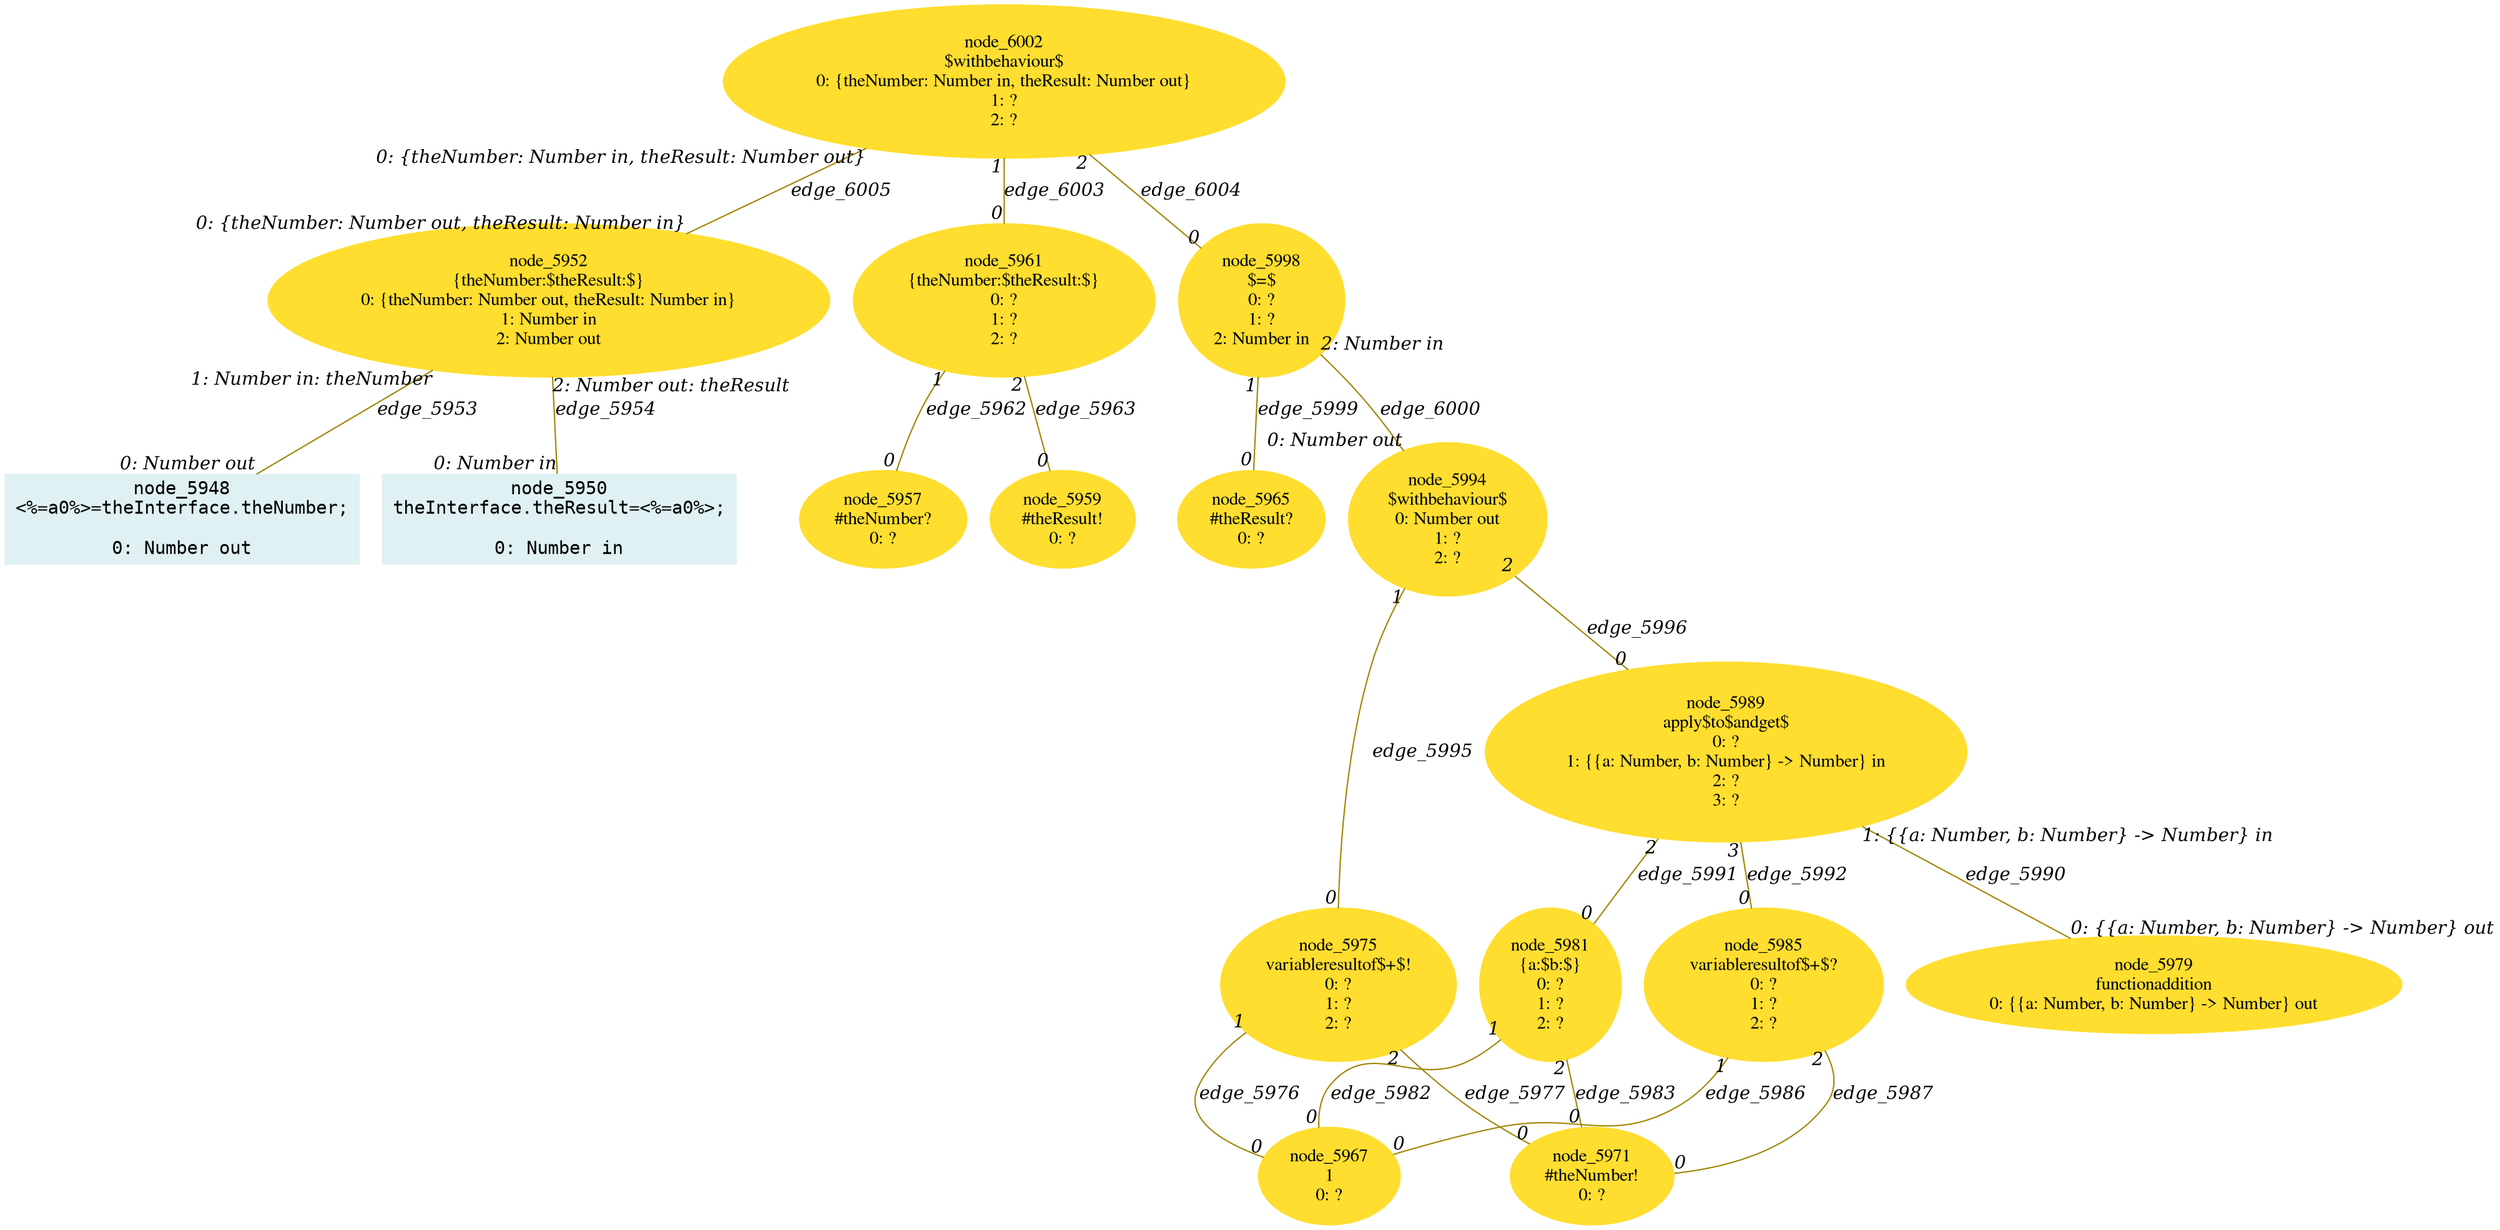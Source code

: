 digraph g{node_5948 [shape="box", style="filled", color="#dff1f2", fontname="Courier", label="node_5948
<%=a0%>=theInterface.theNumber;

0: Number out" ]
node_5950 [shape="box", style="filled", color="#dff1f2", fontname="Courier", label="node_5950
theInterface.theResult=<%=a0%>;

0: Number in" ]
node_5952 [shape="ellipse", style="filled", color="#ffde2f", fontname="Times", label="node_5952
{theNumber:$theResult:$}
0: {theNumber: Number out, theResult: Number in}
1: Number in
2: Number out" ]
node_5957 [shape="ellipse", style="filled", color="#ffde2f", fontname="Times", label="node_5957
#theNumber?
0: ?" ]
node_5959 [shape="ellipse", style="filled", color="#ffde2f", fontname="Times", label="node_5959
#theResult!
0: ?" ]
node_5961 [shape="ellipse", style="filled", color="#ffde2f", fontname="Times", label="node_5961
{theNumber:$theResult:$}
0: ?
1: ?
2: ?" ]
node_5965 [shape="ellipse", style="filled", color="#ffde2f", fontname="Times", label="node_5965
#theResult?
0: ?" ]
node_5967 [shape="ellipse", style="filled", color="#ffde2f", fontname="Times", label="node_5967
1
0: ?" ]
node_5971 [shape="ellipse", style="filled", color="#ffde2f", fontname="Times", label="node_5971
#theNumber!
0: ?" ]
node_5975 [shape="ellipse", style="filled", color="#ffde2f", fontname="Times", label="node_5975
variableresultof$+$!
0: ?
1: ?
2: ?" ]
node_5979 [shape="ellipse", style="filled", color="#ffde2f", fontname="Times", label="node_5979
functionaddition
0: {{a: Number, b: Number} -> Number} out" ]
node_5981 [shape="ellipse", style="filled", color="#ffde2f", fontname="Times", label="node_5981
{a:$b:$}
0: ?
1: ?
2: ?" ]
node_5985 [shape="ellipse", style="filled", color="#ffde2f", fontname="Times", label="node_5985
variableresultof$+$?
0: ?
1: ?
2: ?" ]
node_5989 [shape="ellipse", style="filled", color="#ffde2f", fontname="Times", label="node_5989
apply$to$andget$
0: ?
1: {{a: Number, b: Number} -> Number} in
2: ?
3: ?" ]
node_5994 [shape="ellipse", style="filled", color="#ffde2f", fontname="Times", label="node_5994
$withbehaviour$
0: Number out
1: ?
2: ?" ]
node_5998 [shape="ellipse", style="filled", color="#ffde2f", fontname="Times", label="node_5998
$=$
0: ?
1: ?
2: Number in" ]
node_6002 [shape="ellipse", style="filled", color="#ffde2f", fontname="Times", label="node_6002
$withbehaviour$
0: {theNumber: Number in, theResult: Number out}
1: ?
2: ?" ]
node_5952 -> node_5948 [dir=none, arrowHead=none, fontname="Times-Italic", arrowsize=1, color="#9d8400", label="edge_5953",  headlabel="0: Number out", taillabel="1: Number in: theNumber" ]
node_5952 -> node_5950 [dir=none, arrowHead=none, fontname="Times-Italic", arrowsize=1, color="#9d8400", label="edge_5954",  headlabel="0: Number in", taillabel="2: Number out: theResult" ]
node_5961 -> node_5957 [dir=none, arrowHead=none, fontname="Times-Italic", arrowsize=1, color="#9d8400", label="edge_5962",  headlabel="0", taillabel="1" ]
node_5961 -> node_5959 [dir=none, arrowHead=none, fontname="Times-Italic", arrowsize=1, color="#9d8400", label="edge_5963",  headlabel="0", taillabel="2" ]
node_5975 -> node_5967 [dir=none, arrowHead=none, fontname="Times-Italic", arrowsize=1, color="#9d8400", label="edge_5976",  headlabel="0", taillabel="1" ]
node_5975 -> node_5971 [dir=none, arrowHead=none, fontname="Times-Italic", arrowsize=1, color="#9d8400", label="edge_5977",  headlabel="0", taillabel="2" ]
node_5981 -> node_5967 [dir=none, arrowHead=none, fontname="Times-Italic", arrowsize=1, color="#9d8400", label="edge_5982",  headlabel="0", taillabel="1" ]
node_5981 -> node_5971 [dir=none, arrowHead=none, fontname="Times-Italic", arrowsize=1, color="#9d8400", label="edge_5983",  headlabel="0", taillabel="2" ]
node_5985 -> node_5967 [dir=none, arrowHead=none, fontname="Times-Italic", arrowsize=1, color="#9d8400", label="edge_5986",  headlabel="0", taillabel="1" ]
node_5985 -> node_5971 [dir=none, arrowHead=none, fontname="Times-Italic", arrowsize=1, color="#9d8400", label="edge_5987",  headlabel="0", taillabel="2" ]
node_5989 -> node_5979 [dir=none, arrowHead=none, fontname="Times-Italic", arrowsize=1, color="#9d8400", label="edge_5990",  headlabel="0: {{a: Number, b: Number} -> Number} out", taillabel="1: {{a: Number, b: Number} -> Number} in" ]
node_5989 -> node_5981 [dir=none, arrowHead=none, fontname="Times-Italic", arrowsize=1, color="#9d8400", label="edge_5991",  headlabel="0", taillabel="2" ]
node_5989 -> node_5985 [dir=none, arrowHead=none, fontname="Times-Italic", arrowsize=1, color="#9d8400", label="edge_5992",  headlabel="0", taillabel="3" ]
node_5994 -> node_5975 [dir=none, arrowHead=none, fontname="Times-Italic", arrowsize=1, color="#9d8400", label="edge_5995",  headlabel="0", taillabel="1" ]
node_5994 -> node_5989 [dir=none, arrowHead=none, fontname="Times-Italic", arrowsize=1, color="#9d8400", label="edge_5996",  headlabel="0", taillabel="2" ]
node_5998 -> node_5965 [dir=none, arrowHead=none, fontname="Times-Italic", arrowsize=1, color="#9d8400", label="edge_5999",  headlabel="0", taillabel="1" ]
node_5998 -> node_5994 [dir=none, arrowHead=none, fontname="Times-Italic", arrowsize=1, color="#9d8400", label="edge_6000",  headlabel="0: Number out", taillabel="2: Number in" ]
node_6002 -> node_5961 [dir=none, arrowHead=none, fontname="Times-Italic", arrowsize=1, color="#9d8400", label="edge_6003",  headlabel="0", taillabel="1" ]
node_6002 -> node_5998 [dir=none, arrowHead=none, fontname="Times-Italic", arrowsize=1, color="#9d8400", label="edge_6004",  headlabel="0", taillabel="2" ]
node_6002 -> node_5952 [dir=none, arrowHead=none, fontname="Times-Italic", arrowsize=1, color="#9d8400", label="edge_6005",  headlabel="0: {theNumber: Number out, theResult: Number in}", taillabel="0: {theNumber: Number in, theResult: Number out}" ]
}